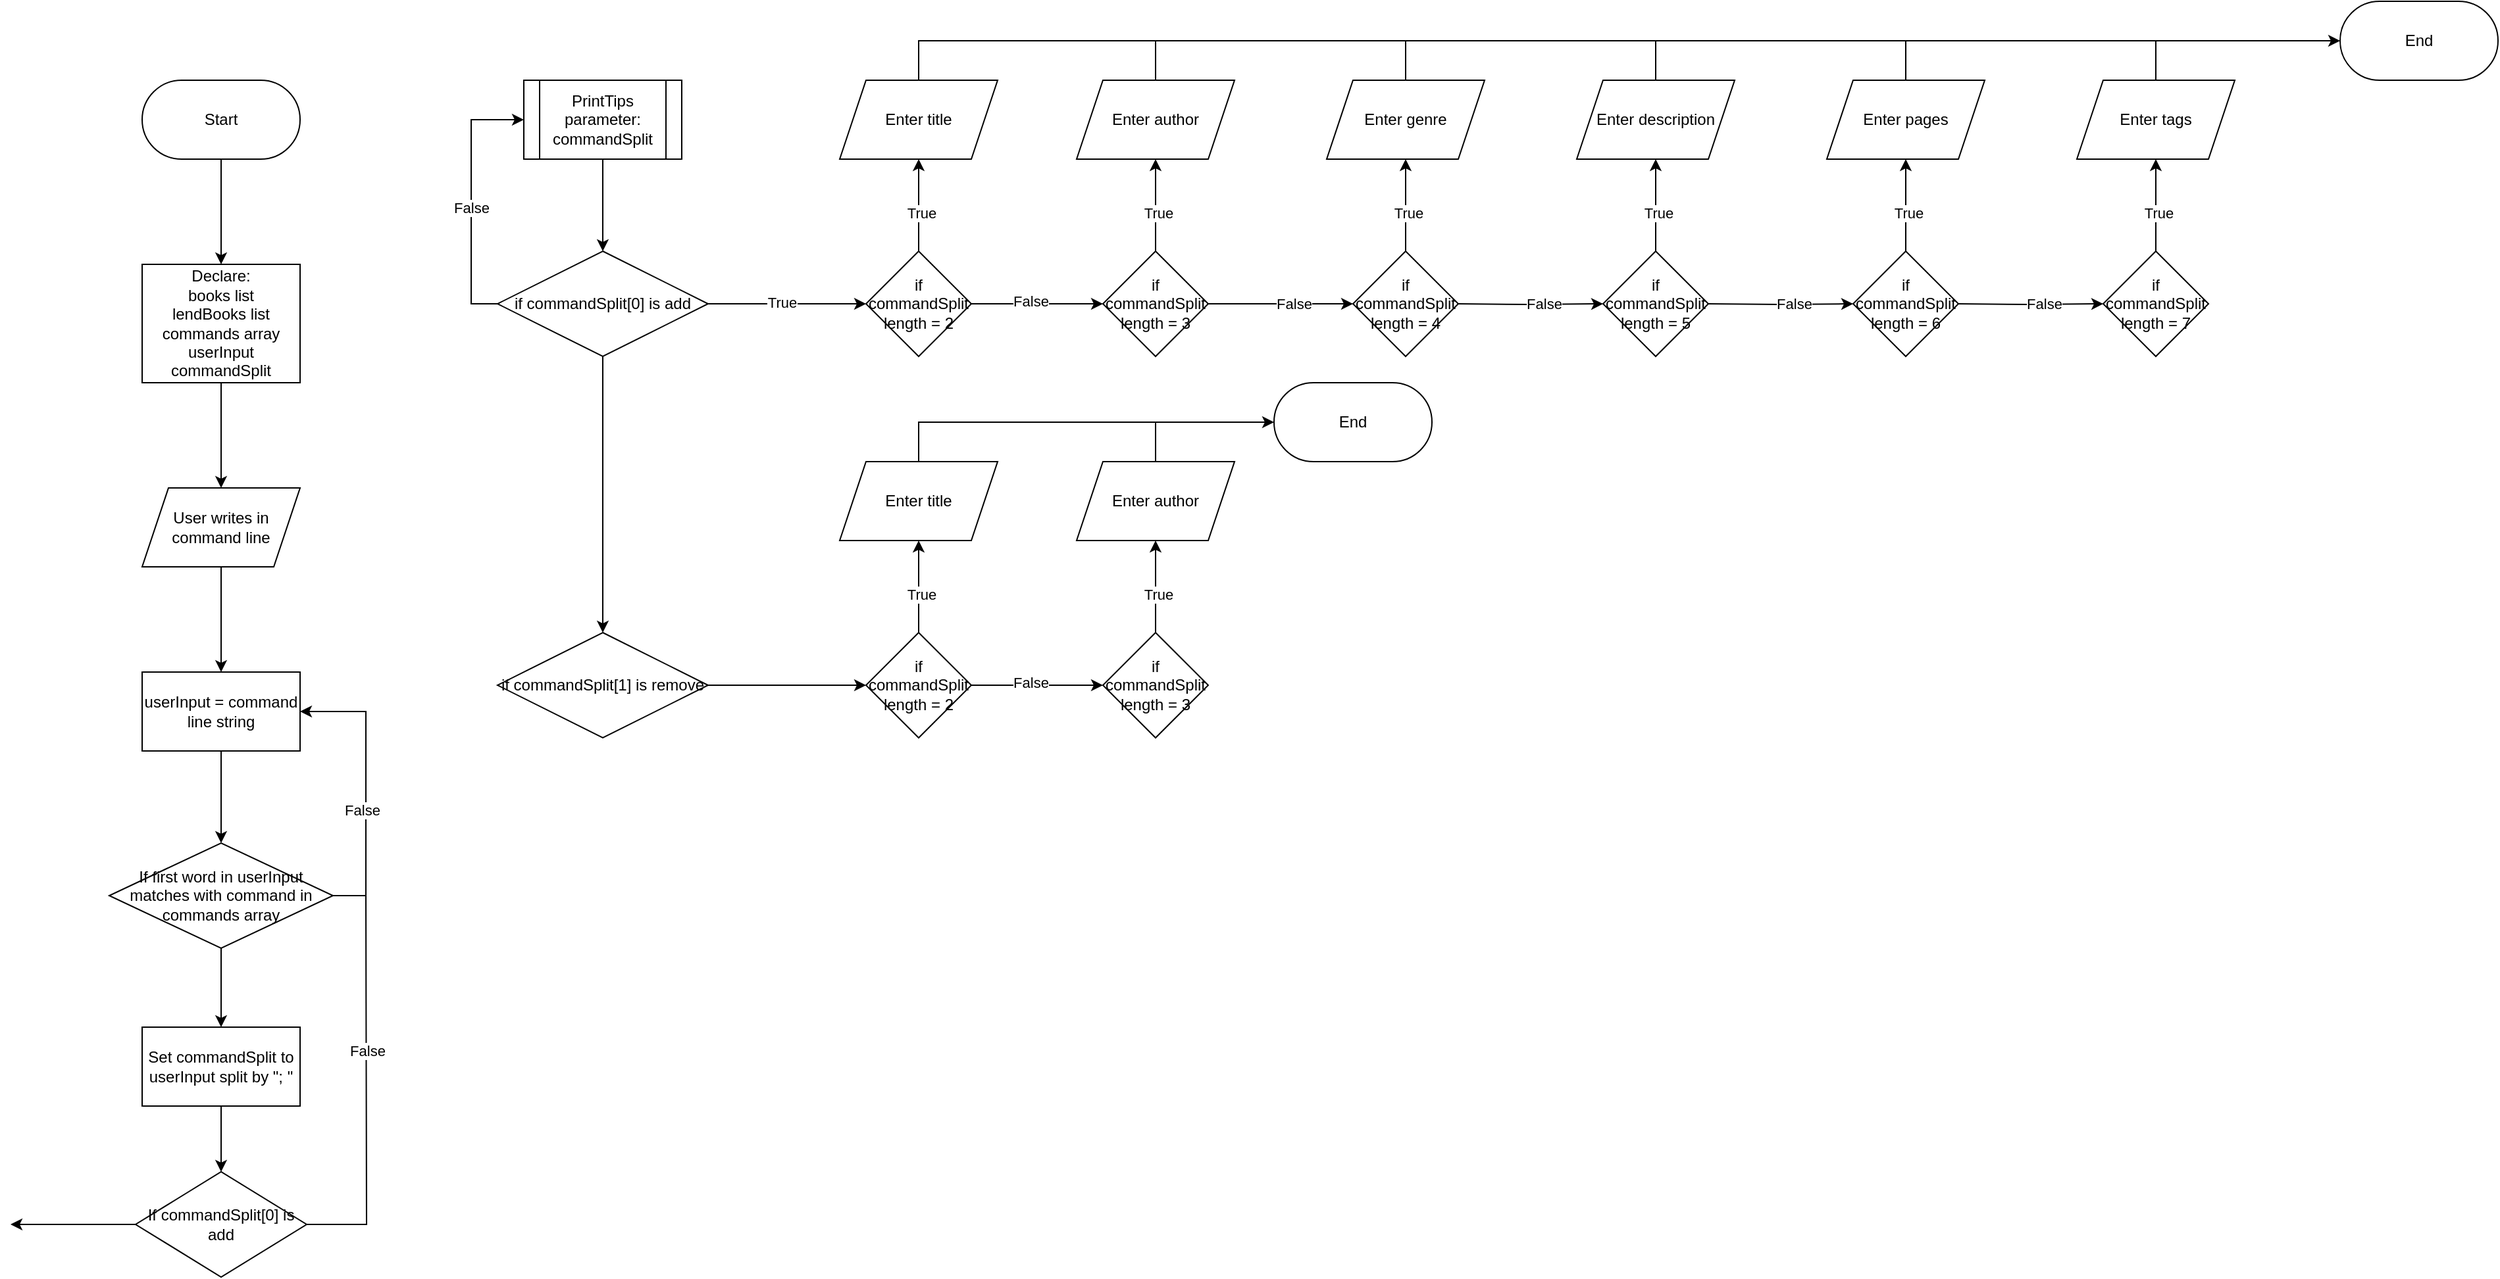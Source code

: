 <mxfile version="23.1.3" type="device">
  <diagram id="C5RBs43oDa-KdzZeNtuy" name="Page-1">
    <mxGraphModel dx="2227" dy="1912" grid="1" gridSize="10" guides="1" tooltips="1" connect="1" arrows="1" fold="1" page="1" pageScale="1" pageWidth="827" pageHeight="1169" math="0" shadow="0">
      <root>
        <mxCell id="WIyWlLk6GJQsqaUBKTNV-0" />
        <mxCell id="WIyWlLk6GJQsqaUBKTNV-1" parent="WIyWlLk6GJQsqaUBKTNV-0" />
        <mxCell id="OHiHIztNZIgC2N3G7DZT-2" value="" style="edgeStyle=orthogonalEdgeStyle;rounded=0;orthogonalLoop=1;jettySize=auto;html=1;" edge="1" parent="WIyWlLk6GJQsqaUBKTNV-1" source="OHiHIztNZIgC2N3G7DZT-0" target="OHiHIztNZIgC2N3G7DZT-1">
          <mxGeometry relative="1" as="geometry" />
        </mxCell>
        <mxCell id="OHiHIztNZIgC2N3G7DZT-0" value="Start" style="rounded=1;whiteSpace=wrap;html=1;arcSize=50;" vertex="1" parent="WIyWlLk6GJQsqaUBKTNV-1">
          <mxGeometry x="40" y="40" width="120" height="60" as="geometry" />
        </mxCell>
        <mxCell id="OHiHIztNZIgC2N3G7DZT-4" value="" style="edgeStyle=orthogonalEdgeStyle;rounded=0;orthogonalLoop=1;jettySize=auto;html=1;" edge="1" parent="WIyWlLk6GJQsqaUBKTNV-1" source="OHiHIztNZIgC2N3G7DZT-1" target="OHiHIztNZIgC2N3G7DZT-3">
          <mxGeometry relative="1" as="geometry" />
        </mxCell>
        <mxCell id="OHiHIztNZIgC2N3G7DZT-1" value="Declare:&lt;br&gt;books list&lt;br&gt;lendBooks list&lt;br&gt;commands array&lt;br&gt;userInput&lt;br&gt;commandSplit" style="whiteSpace=wrap;html=1;rounded=1;arcSize=0;" vertex="1" parent="WIyWlLk6GJQsqaUBKTNV-1">
          <mxGeometry x="40" y="180" width="120" height="90" as="geometry" />
        </mxCell>
        <mxCell id="OHiHIztNZIgC2N3G7DZT-8" value="" style="edgeStyle=orthogonalEdgeStyle;rounded=0;orthogonalLoop=1;jettySize=auto;html=1;" edge="1" parent="WIyWlLk6GJQsqaUBKTNV-1" source="OHiHIztNZIgC2N3G7DZT-3" target="OHiHIztNZIgC2N3G7DZT-7">
          <mxGeometry relative="1" as="geometry" />
        </mxCell>
        <mxCell id="OHiHIztNZIgC2N3G7DZT-3" value="User writes in command line" style="shape=parallelogram;perimeter=parallelogramPerimeter;whiteSpace=wrap;html=1;fixedSize=1;rounded=1;arcSize=0;" vertex="1" parent="WIyWlLk6GJQsqaUBKTNV-1">
          <mxGeometry x="40" y="350" width="120" height="60" as="geometry" />
        </mxCell>
        <mxCell id="OHiHIztNZIgC2N3G7DZT-10" value="" style="edgeStyle=orthogonalEdgeStyle;rounded=0;orthogonalLoop=1;jettySize=auto;html=1;" edge="1" parent="WIyWlLk6GJQsqaUBKTNV-1" source="OHiHIztNZIgC2N3G7DZT-7" target="OHiHIztNZIgC2N3G7DZT-9">
          <mxGeometry relative="1" as="geometry" />
        </mxCell>
        <mxCell id="OHiHIztNZIgC2N3G7DZT-7" value="userInput = command line string" style="whiteSpace=wrap;html=1;rounded=1;arcSize=0;" vertex="1" parent="WIyWlLk6GJQsqaUBKTNV-1">
          <mxGeometry x="40" y="490" width="120" height="60" as="geometry" />
        </mxCell>
        <mxCell id="OHiHIztNZIgC2N3G7DZT-12" style="edgeStyle=orthogonalEdgeStyle;rounded=0;orthogonalLoop=1;jettySize=auto;html=1;exitX=1;exitY=0.5;exitDx=0;exitDy=0;entryX=1;entryY=0.5;entryDx=0;entryDy=0;" edge="1" parent="WIyWlLk6GJQsqaUBKTNV-1" source="OHiHIztNZIgC2N3G7DZT-9" target="OHiHIztNZIgC2N3G7DZT-7">
          <mxGeometry relative="1" as="geometry">
            <Array as="points">
              <mxPoint x="210" y="660" />
              <mxPoint x="210" y="520" />
            </Array>
          </mxGeometry>
        </mxCell>
        <mxCell id="OHiHIztNZIgC2N3G7DZT-13" value="False" style="edgeLabel;html=1;align=center;verticalAlign=middle;resizable=0;points=[];" vertex="1" connectable="0" parent="OHiHIztNZIgC2N3G7DZT-12">
          <mxGeometry x="-0.159" y="3" relative="1" as="geometry">
            <mxPoint as="offset" />
          </mxGeometry>
        </mxCell>
        <mxCell id="OHiHIztNZIgC2N3G7DZT-37" value="" style="edgeStyle=orthogonalEdgeStyle;rounded=0;orthogonalLoop=1;jettySize=auto;html=1;" edge="1" parent="WIyWlLk6GJQsqaUBKTNV-1" source="OHiHIztNZIgC2N3G7DZT-9" target="OHiHIztNZIgC2N3G7DZT-36">
          <mxGeometry relative="1" as="geometry" />
        </mxCell>
        <mxCell id="OHiHIztNZIgC2N3G7DZT-9" value="If first word in userInput matches with command in commands array" style="rhombus;whiteSpace=wrap;html=1;rounded=1;arcSize=0;" vertex="1" parent="WIyWlLk6GJQsqaUBKTNV-1">
          <mxGeometry x="15" y="620" width="170" height="80" as="geometry" />
        </mxCell>
        <mxCell id="OHiHIztNZIgC2N3G7DZT-20" style="edgeStyle=orthogonalEdgeStyle;rounded=0;orthogonalLoop=1;jettySize=auto;html=1;endArrow=none;endFill=0;" edge="1" parent="WIyWlLk6GJQsqaUBKTNV-1" source="OHiHIztNZIgC2N3G7DZT-18">
          <mxGeometry relative="1" as="geometry">
            <mxPoint x="210" y="660" as="targetPoint" />
          </mxGeometry>
        </mxCell>
        <mxCell id="OHiHIztNZIgC2N3G7DZT-21" value="False" style="edgeLabel;html=1;align=center;verticalAlign=middle;resizable=0;points=[];" vertex="1" connectable="0" parent="OHiHIztNZIgC2N3G7DZT-20">
          <mxGeometry x="0.204" y="-1" relative="1" as="geometry">
            <mxPoint as="offset" />
          </mxGeometry>
        </mxCell>
        <mxCell id="OHiHIztNZIgC2N3G7DZT-40" value="" style="edgeStyle=orthogonalEdgeStyle;rounded=0;orthogonalLoop=1;jettySize=auto;html=1;" edge="1" parent="WIyWlLk6GJQsqaUBKTNV-1" source="OHiHIztNZIgC2N3G7DZT-18">
          <mxGeometry relative="1" as="geometry">
            <mxPoint x="-60" y="910" as="targetPoint" />
          </mxGeometry>
        </mxCell>
        <mxCell id="OHiHIztNZIgC2N3G7DZT-18" value="If commandSplit[0] is add" style="rhombus;whiteSpace=wrap;html=1;rounded=1;arcSize=0;" vertex="1" parent="WIyWlLk6GJQsqaUBKTNV-1">
          <mxGeometry x="35" y="870" width="130" height="80" as="geometry" />
        </mxCell>
        <mxCell id="OHiHIztNZIgC2N3G7DZT-38" style="edgeStyle=orthogonalEdgeStyle;rounded=0;orthogonalLoop=1;jettySize=auto;html=1;exitX=0.5;exitY=1;exitDx=0;exitDy=0;" edge="1" parent="WIyWlLk6GJQsqaUBKTNV-1" source="OHiHIztNZIgC2N3G7DZT-36" target="OHiHIztNZIgC2N3G7DZT-18">
          <mxGeometry relative="1" as="geometry" />
        </mxCell>
        <mxCell id="OHiHIztNZIgC2N3G7DZT-36" value="Set commandSplit to userInput split by &quot;; &quot;" style="whiteSpace=wrap;html=1;rounded=1;arcSize=0;" vertex="1" parent="WIyWlLk6GJQsqaUBKTNV-1">
          <mxGeometry x="40" y="760" width="120" height="60" as="geometry" />
        </mxCell>
        <mxCell id="OHiHIztNZIgC2N3G7DZT-55" value="" style="edgeStyle=orthogonalEdgeStyle;rounded=0;orthogonalLoop=1;jettySize=auto;html=1;" edge="1" parent="WIyWlLk6GJQsqaUBKTNV-1" source="OHiHIztNZIgC2N3G7DZT-52" target="OHiHIztNZIgC2N3G7DZT-54">
          <mxGeometry relative="1" as="geometry" />
        </mxCell>
        <mxCell id="OHiHIztNZIgC2N3G7DZT-52" value="PrintTips&lt;br&gt;parameter: commandSplit" style="shape=process;whiteSpace=wrap;html=1;backgroundOutline=1;" vertex="1" parent="WIyWlLk6GJQsqaUBKTNV-1">
          <mxGeometry x="330" y="40" width="120" height="60" as="geometry" />
        </mxCell>
        <mxCell id="OHiHIztNZIgC2N3G7DZT-57" value="" style="edgeStyle=orthogonalEdgeStyle;rounded=0;orthogonalLoop=1;jettySize=auto;html=1;entryX=0;entryY=0.5;entryDx=0;entryDy=0;exitX=0;exitY=0.5;exitDx=0;exitDy=0;" edge="1" parent="WIyWlLk6GJQsqaUBKTNV-1" source="OHiHIztNZIgC2N3G7DZT-54" target="OHiHIztNZIgC2N3G7DZT-52">
          <mxGeometry relative="1" as="geometry">
            <mxPoint x="580" y="210" as="targetPoint" />
          </mxGeometry>
        </mxCell>
        <mxCell id="OHiHIztNZIgC2N3G7DZT-59" value="False" style="edgeLabel;html=1;align=center;verticalAlign=middle;resizable=0;points=[];" vertex="1" connectable="0" parent="OHiHIztNZIgC2N3G7DZT-57">
          <mxGeometry x="-0.07" relative="1" as="geometry">
            <mxPoint as="offset" />
          </mxGeometry>
        </mxCell>
        <mxCell id="OHiHIztNZIgC2N3G7DZT-63" value="" style="edgeStyle=orthogonalEdgeStyle;rounded=0;orthogonalLoop=1;jettySize=auto;html=1;" edge="1" parent="WIyWlLk6GJQsqaUBKTNV-1" source="OHiHIztNZIgC2N3G7DZT-54" target="OHiHIztNZIgC2N3G7DZT-62">
          <mxGeometry relative="1" as="geometry" />
        </mxCell>
        <mxCell id="OHiHIztNZIgC2N3G7DZT-70" value="True" style="edgeLabel;html=1;align=center;verticalAlign=middle;resizable=0;points=[];" vertex="1" connectable="0" parent="OHiHIztNZIgC2N3G7DZT-63">
          <mxGeometry x="-0.067" y="1" relative="1" as="geometry">
            <mxPoint as="offset" />
          </mxGeometry>
        </mxCell>
        <mxCell id="OHiHIztNZIgC2N3G7DZT-113" value="" style="edgeStyle=orthogonalEdgeStyle;rounded=0;orthogonalLoop=1;jettySize=auto;html=1;" edge="1" parent="WIyWlLk6GJQsqaUBKTNV-1" source="OHiHIztNZIgC2N3G7DZT-54" target="OHiHIztNZIgC2N3G7DZT-112">
          <mxGeometry relative="1" as="geometry" />
        </mxCell>
        <mxCell id="OHiHIztNZIgC2N3G7DZT-54" value="if commandSplit[0] is add" style="rhombus;whiteSpace=wrap;html=1;" vertex="1" parent="WIyWlLk6GJQsqaUBKTNV-1">
          <mxGeometry x="310" y="170" width="160" height="80" as="geometry" />
        </mxCell>
        <mxCell id="OHiHIztNZIgC2N3G7DZT-69" value="" style="edgeStyle=orthogonalEdgeStyle;rounded=0;orthogonalLoop=1;jettySize=auto;html=1;" edge="1" parent="WIyWlLk6GJQsqaUBKTNV-1" source="OHiHIztNZIgC2N3G7DZT-62" target="OHiHIztNZIgC2N3G7DZT-68">
          <mxGeometry relative="1" as="geometry" />
        </mxCell>
        <mxCell id="OHiHIztNZIgC2N3G7DZT-71" value="True" style="edgeLabel;html=1;align=center;verticalAlign=middle;resizable=0;points=[];" vertex="1" connectable="0" parent="OHiHIztNZIgC2N3G7DZT-69">
          <mxGeometry x="-0.178" y="-2" relative="1" as="geometry">
            <mxPoint as="offset" />
          </mxGeometry>
        </mxCell>
        <mxCell id="OHiHIztNZIgC2N3G7DZT-76" style="edgeStyle=orthogonalEdgeStyle;rounded=0;orthogonalLoop=1;jettySize=auto;html=1;exitX=1;exitY=0.5;exitDx=0;exitDy=0;entryX=0;entryY=0.5;entryDx=0;entryDy=0;" edge="1" parent="WIyWlLk6GJQsqaUBKTNV-1" source="OHiHIztNZIgC2N3G7DZT-62" target="OHiHIztNZIgC2N3G7DZT-74">
          <mxGeometry relative="1" as="geometry" />
        </mxCell>
        <mxCell id="OHiHIztNZIgC2N3G7DZT-84" value="False" style="edgeLabel;html=1;align=center;verticalAlign=middle;resizable=0;points=[];" vertex="1" connectable="0" parent="OHiHIztNZIgC2N3G7DZT-76">
          <mxGeometry x="-0.101" y="2" relative="1" as="geometry">
            <mxPoint as="offset" />
          </mxGeometry>
        </mxCell>
        <mxCell id="OHiHIztNZIgC2N3G7DZT-62" value="if commandSplit length = 2" style="rhombus;whiteSpace=wrap;html=1;" vertex="1" parent="WIyWlLk6GJQsqaUBKTNV-1">
          <mxGeometry x="590" y="170" width="80" height="80" as="geometry" />
        </mxCell>
        <mxCell id="OHiHIztNZIgC2N3G7DZT-111" style="edgeStyle=orthogonalEdgeStyle;rounded=0;orthogonalLoop=1;jettySize=auto;html=1;exitX=0.5;exitY=0;exitDx=0;exitDy=0;endArrow=none;endFill=0;" edge="1" parent="WIyWlLk6GJQsqaUBKTNV-1" source="OHiHIztNZIgC2N3G7DZT-68">
          <mxGeometry relative="1" as="geometry">
            <mxPoint x="810" y="10.0" as="targetPoint" />
            <Array as="points">
              <mxPoint x="630" y="10" />
            </Array>
          </mxGeometry>
        </mxCell>
        <mxCell id="OHiHIztNZIgC2N3G7DZT-68" value="Enter title" style="shape=parallelogram;perimeter=parallelogramPerimeter;whiteSpace=wrap;html=1;fixedSize=1;" vertex="1" parent="WIyWlLk6GJQsqaUBKTNV-1">
          <mxGeometry x="570" y="40" width="120" height="60" as="geometry" />
        </mxCell>
        <mxCell id="OHiHIztNZIgC2N3G7DZT-72" value="" style="edgeStyle=orthogonalEdgeStyle;rounded=0;orthogonalLoop=1;jettySize=auto;html=1;" edge="1" parent="WIyWlLk6GJQsqaUBKTNV-1" source="OHiHIztNZIgC2N3G7DZT-74" target="OHiHIztNZIgC2N3G7DZT-75">
          <mxGeometry relative="1" as="geometry" />
        </mxCell>
        <mxCell id="OHiHIztNZIgC2N3G7DZT-73" value="True" style="edgeLabel;html=1;align=center;verticalAlign=middle;resizable=0;points=[];" vertex="1" connectable="0" parent="OHiHIztNZIgC2N3G7DZT-72">
          <mxGeometry x="-0.178" y="-2" relative="1" as="geometry">
            <mxPoint as="offset" />
          </mxGeometry>
        </mxCell>
        <mxCell id="OHiHIztNZIgC2N3G7DZT-85" style="edgeStyle=orthogonalEdgeStyle;rounded=0;orthogonalLoop=1;jettySize=auto;html=1;exitX=1;exitY=0.5;exitDx=0;exitDy=0;entryX=0;entryY=0.5;entryDx=0;entryDy=0;" edge="1" parent="WIyWlLk6GJQsqaUBKTNV-1" source="OHiHIztNZIgC2N3G7DZT-74" target="OHiHIztNZIgC2N3G7DZT-82">
          <mxGeometry relative="1" as="geometry" />
        </mxCell>
        <mxCell id="OHiHIztNZIgC2N3G7DZT-86" value="False" style="edgeLabel;html=1;align=center;verticalAlign=middle;resizable=0;points=[];" vertex="1" connectable="0" parent="OHiHIztNZIgC2N3G7DZT-85">
          <mxGeometry x="0.181" relative="1" as="geometry">
            <mxPoint as="offset" />
          </mxGeometry>
        </mxCell>
        <mxCell id="OHiHIztNZIgC2N3G7DZT-74" value="if commandSplit length = 3" style="rhombus;whiteSpace=wrap;html=1;" vertex="1" parent="WIyWlLk6GJQsqaUBKTNV-1">
          <mxGeometry x="770" y="170" width="80" height="80" as="geometry" />
        </mxCell>
        <mxCell id="OHiHIztNZIgC2N3G7DZT-110" style="edgeStyle=orthogonalEdgeStyle;rounded=0;orthogonalLoop=1;jettySize=auto;html=1;exitX=0.5;exitY=0;exitDx=0;exitDy=0;endArrow=none;endFill=0;" edge="1" parent="WIyWlLk6GJQsqaUBKTNV-1" source="OHiHIztNZIgC2N3G7DZT-75">
          <mxGeometry relative="1" as="geometry">
            <mxPoint x="1000" y="10.0" as="targetPoint" />
            <Array as="points">
              <mxPoint x="810" y="10" />
            </Array>
          </mxGeometry>
        </mxCell>
        <mxCell id="OHiHIztNZIgC2N3G7DZT-75" value="Enter author" style="shape=parallelogram;perimeter=parallelogramPerimeter;whiteSpace=wrap;html=1;fixedSize=1;" vertex="1" parent="WIyWlLk6GJQsqaUBKTNV-1">
          <mxGeometry x="750" y="40" width="120" height="60" as="geometry" />
        </mxCell>
        <mxCell id="OHiHIztNZIgC2N3G7DZT-80" value="" style="edgeStyle=orthogonalEdgeStyle;rounded=0;orthogonalLoop=1;jettySize=auto;html=1;" edge="1" parent="WIyWlLk6GJQsqaUBKTNV-1" source="OHiHIztNZIgC2N3G7DZT-82" target="OHiHIztNZIgC2N3G7DZT-83">
          <mxGeometry relative="1" as="geometry" />
        </mxCell>
        <mxCell id="OHiHIztNZIgC2N3G7DZT-81" value="True" style="edgeLabel;html=1;align=center;verticalAlign=middle;resizable=0;points=[];" vertex="1" connectable="0" parent="OHiHIztNZIgC2N3G7DZT-80">
          <mxGeometry x="-0.178" y="-2" relative="1" as="geometry">
            <mxPoint as="offset" />
          </mxGeometry>
        </mxCell>
        <mxCell id="OHiHIztNZIgC2N3G7DZT-82" value="if commandSplit length = 4" style="rhombus;whiteSpace=wrap;html=1;" vertex="1" parent="WIyWlLk6GJQsqaUBKTNV-1">
          <mxGeometry x="960" y="170" width="80" height="80" as="geometry" />
        </mxCell>
        <mxCell id="OHiHIztNZIgC2N3G7DZT-109" style="edgeStyle=orthogonalEdgeStyle;rounded=0;orthogonalLoop=1;jettySize=auto;html=1;exitX=0.5;exitY=0;exitDx=0;exitDy=0;endArrow=none;endFill=0;" edge="1" parent="WIyWlLk6GJQsqaUBKTNV-1" source="OHiHIztNZIgC2N3G7DZT-83">
          <mxGeometry relative="1" as="geometry">
            <mxPoint x="1190" y="10.0" as="targetPoint" />
            <Array as="points">
              <mxPoint x="1000" y="10" />
            </Array>
          </mxGeometry>
        </mxCell>
        <mxCell id="OHiHIztNZIgC2N3G7DZT-83" value="Enter genre" style="shape=parallelogram;perimeter=parallelogramPerimeter;whiteSpace=wrap;html=1;fixedSize=1;" vertex="1" parent="WIyWlLk6GJQsqaUBKTNV-1">
          <mxGeometry x="940" y="40" width="120" height="60" as="geometry" />
        </mxCell>
        <mxCell id="OHiHIztNZIgC2N3G7DZT-87" style="edgeStyle=orthogonalEdgeStyle;rounded=0;orthogonalLoop=1;jettySize=auto;html=1;exitX=1;exitY=0.5;exitDx=0;exitDy=0;entryX=0;entryY=0.5;entryDx=0;entryDy=0;" edge="1" parent="WIyWlLk6GJQsqaUBKTNV-1" target="OHiHIztNZIgC2N3G7DZT-91">
          <mxGeometry relative="1" as="geometry">
            <mxPoint x="1040" y="210" as="sourcePoint" />
          </mxGeometry>
        </mxCell>
        <mxCell id="OHiHIztNZIgC2N3G7DZT-88" value="False" style="edgeLabel;html=1;align=center;verticalAlign=middle;resizable=0;points=[];" vertex="1" connectable="0" parent="OHiHIztNZIgC2N3G7DZT-87">
          <mxGeometry x="0.181" relative="1" as="geometry">
            <mxPoint as="offset" />
          </mxGeometry>
        </mxCell>
        <mxCell id="OHiHIztNZIgC2N3G7DZT-89" value="" style="edgeStyle=orthogonalEdgeStyle;rounded=0;orthogonalLoop=1;jettySize=auto;html=1;" edge="1" parent="WIyWlLk6GJQsqaUBKTNV-1" source="OHiHIztNZIgC2N3G7DZT-91" target="OHiHIztNZIgC2N3G7DZT-92">
          <mxGeometry relative="1" as="geometry" />
        </mxCell>
        <mxCell id="OHiHIztNZIgC2N3G7DZT-90" value="True" style="edgeLabel;html=1;align=center;verticalAlign=middle;resizable=0;points=[];" vertex="1" connectable="0" parent="OHiHIztNZIgC2N3G7DZT-89">
          <mxGeometry x="-0.178" y="-2" relative="1" as="geometry">
            <mxPoint as="offset" />
          </mxGeometry>
        </mxCell>
        <mxCell id="OHiHIztNZIgC2N3G7DZT-91" value="if commandSplit length = 5" style="rhombus;whiteSpace=wrap;html=1;" vertex="1" parent="WIyWlLk6GJQsqaUBKTNV-1">
          <mxGeometry x="1150" y="170" width="80" height="80" as="geometry" />
        </mxCell>
        <mxCell id="OHiHIztNZIgC2N3G7DZT-108" style="edgeStyle=orthogonalEdgeStyle;rounded=0;orthogonalLoop=1;jettySize=auto;html=1;exitX=0.5;exitY=0;exitDx=0;exitDy=0;endArrow=none;endFill=0;" edge="1" parent="WIyWlLk6GJQsqaUBKTNV-1" source="OHiHIztNZIgC2N3G7DZT-92">
          <mxGeometry relative="1" as="geometry">
            <mxPoint x="1380" y="10.0" as="targetPoint" />
            <Array as="points">
              <mxPoint x="1190" y="10" />
            </Array>
          </mxGeometry>
        </mxCell>
        <mxCell id="OHiHIztNZIgC2N3G7DZT-92" value="Enter description" style="shape=parallelogram;perimeter=parallelogramPerimeter;whiteSpace=wrap;html=1;fixedSize=1;" vertex="1" parent="WIyWlLk6GJQsqaUBKTNV-1">
          <mxGeometry x="1130" y="40" width="120" height="60" as="geometry" />
        </mxCell>
        <mxCell id="OHiHIztNZIgC2N3G7DZT-93" style="edgeStyle=orthogonalEdgeStyle;rounded=0;orthogonalLoop=1;jettySize=auto;html=1;exitX=1;exitY=0.5;exitDx=0;exitDy=0;entryX=0;entryY=0.5;entryDx=0;entryDy=0;" edge="1" parent="WIyWlLk6GJQsqaUBKTNV-1" target="OHiHIztNZIgC2N3G7DZT-97">
          <mxGeometry relative="1" as="geometry">
            <mxPoint x="1230" y="210" as="sourcePoint" />
          </mxGeometry>
        </mxCell>
        <mxCell id="OHiHIztNZIgC2N3G7DZT-94" value="False" style="edgeLabel;html=1;align=center;verticalAlign=middle;resizable=0;points=[];" vertex="1" connectable="0" parent="OHiHIztNZIgC2N3G7DZT-93">
          <mxGeometry x="0.181" relative="1" as="geometry">
            <mxPoint as="offset" />
          </mxGeometry>
        </mxCell>
        <mxCell id="OHiHIztNZIgC2N3G7DZT-95" value="" style="edgeStyle=orthogonalEdgeStyle;rounded=0;orthogonalLoop=1;jettySize=auto;html=1;" edge="1" parent="WIyWlLk6GJQsqaUBKTNV-1" source="OHiHIztNZIgC2N3G7DZT-97" target="OHiHIztNZIgC2N3G7DZT-98">
          <mxGeometry relative="1" as="geometry" />
        </mxCell>
        <mxCell id="OHiHIztNZIgC2N3G7DZT-96" value="True" style="edgeLabel;html=1;align=center;verticalAlign=middle;resizable=0;points=[];" vertex="1" connectable="0" parent="OHiHIztNZIgC2N3G7DZT-95">
          <mxGeometry x="-0.178" y="-2" relative="1" as="geometry">
            <mxPoint as="offset" />
          </mxGeometry>
        </mxCell>
        <mxCell id="OHiHIztNZIgC2N3G7DZT-97" value="if commandSplit length = 6" style="rhombus;whiteSpace=wrap;html=1;" vertex="1" parent="WIyWlLk6GJQsqaUBKTNV-1">
          <mxGeometry x="1340" y="170" width="80" height="80" as="geometry" />
        </mxCell>
        <mxCell id="OHiHIztNZIgC2N3G7DZT-107" style="edgeStyle=orthogonalEdgeStyle;rounded=0;orthogonalLoop=1;jettySize=auto;html=1;exitX=0.5;exitY=0;exitDx=0;exitDy=0;endArrow=none;endFill=0;" edge="1" parent="WIyWlLk6GJQsqaUBKTNV-1" source="OHiHIztNZIgC2N3G7DZT-98">
          <mxGeometry relative="1" as="geometry">
            <mxPoint x="1570" y="10.0" as="targetPoint" />
            <Array as="points">
              <mxPoint x="1380" y="10" />
            </Array>
          </mxGeometry>
        </mxCell>
        <mxCell id="OHiHIztNZIgC2N3G7DZT-98" value="Enter pages" style="shape=parallelogram;perimeter=parallelogramPerimeter;whiteSpace=wrap;html=1;fixedSize=1;" vertex="1" parent="WIyWlLk6GJQsqaUBKTNV-1">
          <mxGeometry x="1320" y="40" width="120" height="60" as="geometry" />
        </mxCell>
        <mxCell id="OHiHIztNZIgC2N3G7DZT-99" style="edgeStyle=orthogonalEdgeStyle;rounded=0;orthogonalLoop=1;jettySize=auto;html=1;exitX=1;exitY=0.5;exitDx=0;exitDy=0;entryX=0;entryY=0.5;entryDx=0;entryDy=0;" edge="1" parent="WIyWlLk6GJQsqaUBKTNV-1" target="OHiHIztNZIgC2N3G7DZT-103">
          <mxGeometry relative="1" as="geometry">
            <mxPoint x="1420" y="210" as="sourcePoint" />
          </mxGeometry>
        </mxCell>
        <mxCell id="OHiHIztNZIgC2N3G7DZT-100" value="False" style="edgeLabel;html=1;align=center;verticalAlign=middle;resizable=0;points=[];" vertex="1" connectable="0" parent="OHiHIztNZIgC2N3G7DZT-99">
          <mxGeometry x="0.181" relative="1" as="geometry">
            <mxPoint as="offset" />
          </mxGeometry>
        </mxCell>
        <mxCell id="OHiHIztNZIgC2N3G7DZT-101" value="" style="edgeStyle=orthogonalEdgeStyle;rounded=0;orthogonalLoop=1;jettySize=auto;html=1;" edge="1" parent="WIyWlLk6GJQsqaUBKTNV-1" source="OHiHIztNZIgC2N3G7DZT-103" target="OHiHIztNZIgC2N3G7DZT-104">
          <mxGeometry relative="1" as="geometry" />
        </mxCell>
        <mxCell id="OHiHIztNZIgC2N3G7DZT-102" value="True" style="edgeLabel;html=1;align=center;verticalAlign=middle;resizable=0;points=[];" vertex="1" connectable="0" parent="OHiHIztNZIgC2N3G7DZT-101">
          <mxGeometry x="-0.178" y="-2" relative="1" as="geometry">
            <mxPoint as="offset" />
          </mxGeometry>
        </mxCell>
        <mxCell id="OHiHIztNZIgC2N3G7DZT-103" value="if commandSplit length = 7" style="rhombus;whiteSpace=wrap;html=1;" vertex="1" parent="WIyWlLk6GJQsqaUBKTNV-1">
          <mxGeometry x="1530" y="170" width="80" height="80" as="geometry" />
        </mxCell>
        <mxCell id="OHiHIztNZIgC2N3G7DZT-106" style="edgeStyle=orthogonalEdgeStyle;rounded=0;orthogonalLoop=1;jettySize=auto;html=1;exitX=0.5;exitY=0;exitDx=0;exitDy=0;entryX=0;entryY=0.5;entryDx=0;entryDy=0;" edge="1" parent="WIyWlLk6GJQsqaUBKTNV-1" source="OHiHIztNZIgC2N3G7DZT-104" target="OHiHIztNZIgC2N3G7DZT-105">
          <mxGeometry relative="1" as="geometry" />
        </mxCell>
        <mxCell id="OHiHIztNZIgC2N3G7DZT-104" value="Enter tags" style="shape=parallelogram;perimeter=parallelogramPerimeter;whiteSpace=wrap;html=1;fixedSize=1;" vertex="1" parent="WIyWlLk6GJQsqaUBKTNV-1">
          <mxGeometry x="1510" y="40" width="120" height="60" as="geometry" />
        </mxCell>
        <mxCell id="OHiHIztNZIgC2N3G7DZT-105" value="End" style="rounded=1;whiteSpace=wrap;html=1;arcSize=50;" vertex="1" parent="WIyWlLk6GJQsqaUBKTNV-1">
          <mxGeometry x="1710" y="-20" width="120" height="60" as="geometry" />
        </mxCell>
        <mxCell id="OHiHIztNZIgC2N3G7DZT-128" style="edgeStyle=orthogonalEdgeStyle;rounded=0;orthogonalLoop=1;jettySize=auto;html=1;exitX=1;exitY=0.5;exitDx=0;exitDy=0;entryX=0;entryY=0.5;entryDx=0;entryDy=0;" edge="1" parent="WIyWlLk6GJQsqaUBKTNV-1" source="OHiHIztNZIgC2N3G7DZT-112" target="OHiHIztNZIgC2N3G7DZT-118">
          <mxGeometry relative="1" as="geometry" />
        </mxCell>
        <mxCell id="OHiHIztNZIgC2N3G7DZT-112" value="if commandSplit[1] is remove" style="rhombus;whiteSpace=wrap;html=1;" vertex="1" parent="WIyWlLk6GJQsqaUBKTNV-1">
          <mxGeometry x="310" y="460" width="160" height="80" as="geometry" />
        </mxCell>
        <mxCell id="OHiHIztNZIgC2N3G7DZT-114" value="" style="edgeStyle=orthogonalEdgeStyle;rounded=0;orthogonalLoop=1;jettySize=auto;html=1;" edge="1" parent="WIyWlLk6GJQsqaUBKTNV-1" source="OHiHIztNZIgC2N3G7DZT-118" target="OHiHIztNZIgC2N3G7DZT-120">
          <mxGeometry relative="1" as="geometry" />
        </mxCell>
        <mxCell id="OHiHIztNZIgC2N3G7DZT-115" value="True" style="edgeLabel;html=1;align=center;verticalAlign=middle;resizable=0;points=[];" vertex="1" connectable="0" parent="OHiHIztNZIgC2N3G7DZT-114">
          <mxGeometry x="-0.178" y="-2" relative="1" as="geometry">
            <mxPoint as="offset" />
          </mxGeometry>
        </mxCell>
        <mxCell id="OHiHIztNZIgC2N3G7DZT-116" style="edgeStyle=orthogonalEdgeStyle;rounded=0;orthogonalLoop=1;jettySize=auto;html=1;exitX=1;exitY=0.5;exitDx=0;exitDy=0;entryX=0;entryY=0.5;entryDx=0;entryDy=0;" edge="1" parent="WIyWlLk6GJQsqaUBKTNV-1" source="OHiHIztNZIgC2N3G7DZT-118" target="OHiHIztNZIgC2N3G7DZT-123">
          <mxGeometry relative="1" as="geometry" />
        </mxCell>
        <mxCell id="OHiHIztNZIgC2N3G7DZT-117" value="False" style="edgeLabel;html=1;align=center;verticalAlign=middle;resizable=0;points=[];" vertex="1" connectable="0" parent="OHiHIztNZIgC2N3G7DZT-116">
          <mxGeometry x="-0.101" y="2" relative="1" as="geometry">
            <mxPoint as="offset" />
          </mxGeometry>
        </mxCell>
        <mxCell id="OHiHIztNZIgC2N3G7DZT-118" value="if commandSplit length = 2" style="rhombus;whiteSpace=wrap;html=1;" vertex="1" parent="WIyWlLk6GJQsqaUBKTNV-1">
          <mxGeometry x="590" y="460" width="80" height="80" as="geometry" />
        </mxCell>
        <mxCell id="OHiHIztNZIgC2N3G7DZT-119" style="edgeStyle=orthogonalEdgeStyle;rounded=0;orthogonalLoop=1;jettySize=auto;html=1;exitX=0.5;exitY=0;exitDx=0;exitDy=0;endArrow=none;endFill=0;" edge="1" parent="WIyWlLk6GJQsqaUBKTNV-1" source="OHiHIztNZIgC2N3G7DZT-120">
          <mxGeometry relative="1" as="geometry">
            <mxPoint x="810" y="300.0" as="targetPoint" />
            <Array as="points">
              <mxPoint x="630" y="300" />
            </Array>
          </mxGeometry>
        </mxCell>
        <mxCell id="OHiHIztNZIgC2N3G7DZT-120" value="Enter title" style="shape=parallelogram;perimeter=parallelogramPerimeter;whiteSpace=wrap;html=1;fixedSize=1;" vertex="1" parent="WIyWlLk6GJQsqaUBKTNV-1">
          <mxGeometry x="570" y="330" width="120" height="60" as="geometry" />
        </mxCell>
        <mxCell id="OHiHIztNZIgC2N3G7DZT-121" value="" style="edgeStyle=orthogonalEdgeStyle;rounded=0;orthogonalLoop=1;jettySize=auto;html=1;" edge="1" parent="WIyWlLk6GJQsqaUBKTNV-1" source="OHiHIztNZIgC2N3G7DZT-123" target="OHiHIztNZIgC2N3G7DZT-124">
          <mxGeometry relative="1" as="geometry" />
        </mxCell>
        <mxCell id="OHiHIztNZIgC2N3G7DZT-122" value="True" style="edgeLabel;html=1;align=center;verticalAlign=middle;resizable=0;points=[];" vertex="1" connectable="0" parent="OHiHIztNZIgC2N3G7DZT-121">
          <mxGeometry x="-0.178" y="-2" relative="1" as="geometry">
            <mxPoint as="offset" />
          </mxGeometry>
        </mxCell>
        <mxCell id="OHiHIztNZIgC2N3G7DZT-123" value="if commandSplit length = 3" style="rhombus;whiteSpace=wrap;html=1;" vertex="1" parent="WIyWlLk6GJQsqaUBKTNV-1">
          <mxGeometry x="770" y="460" width="80" height="80" as="geometry" />
        </mxCell>
        <mxCell id="OHiHIztNZIgC2N3G7DZT-130" style="edgeStyle=orthogonalEdgeStyle;rounded=0;orthogonalLoop=1;jettySize=auto;html=1;exitX=0.5;exitY=0;exitDx=0;exitDy=0;entryX=0;entryY=0.5;entryDx=0;entryDy=0;" edge="1" parent="WIyWlLk6GJQsqaUBKTNV-1" source="OHiHIztNZIgC2N3G7DZT-124" target="OHiHIztNZIgC2N3G7DZT-129">
          <mxGeometry relative="1" as="geometry" />
        </mxCell>
        <mxCell id="OHiHIztNZIgC2N3G7DZT-124" value="Enter author" style="shape=parallelogram;perimeter=parallelogramPerimeter;whiteSpace=wrap;html=1;fixedSize=1;" vertex="1" parent="WIyWlLk6GJQsqaUBKTNV-1">
          <mxGeometry x="750" y="330" width="120" height="60" as="geometry" />
        </mxCell>
        <mxCell id="OHiHIztNZIgC2N3G7DZT-129" value="End" style="rounded=1;whiteSpace=wrap;html=1;arcSize=50;" vertex="1" parent="WIyWlLk6GJQsqaUBKTNV-1">
          <mxGeometry x="900" y="270" width="120" height="60" as="geometry" />
        </mxCell>
      </root>
    </mxGraphModel>
  </diagram>
</mxfile>
